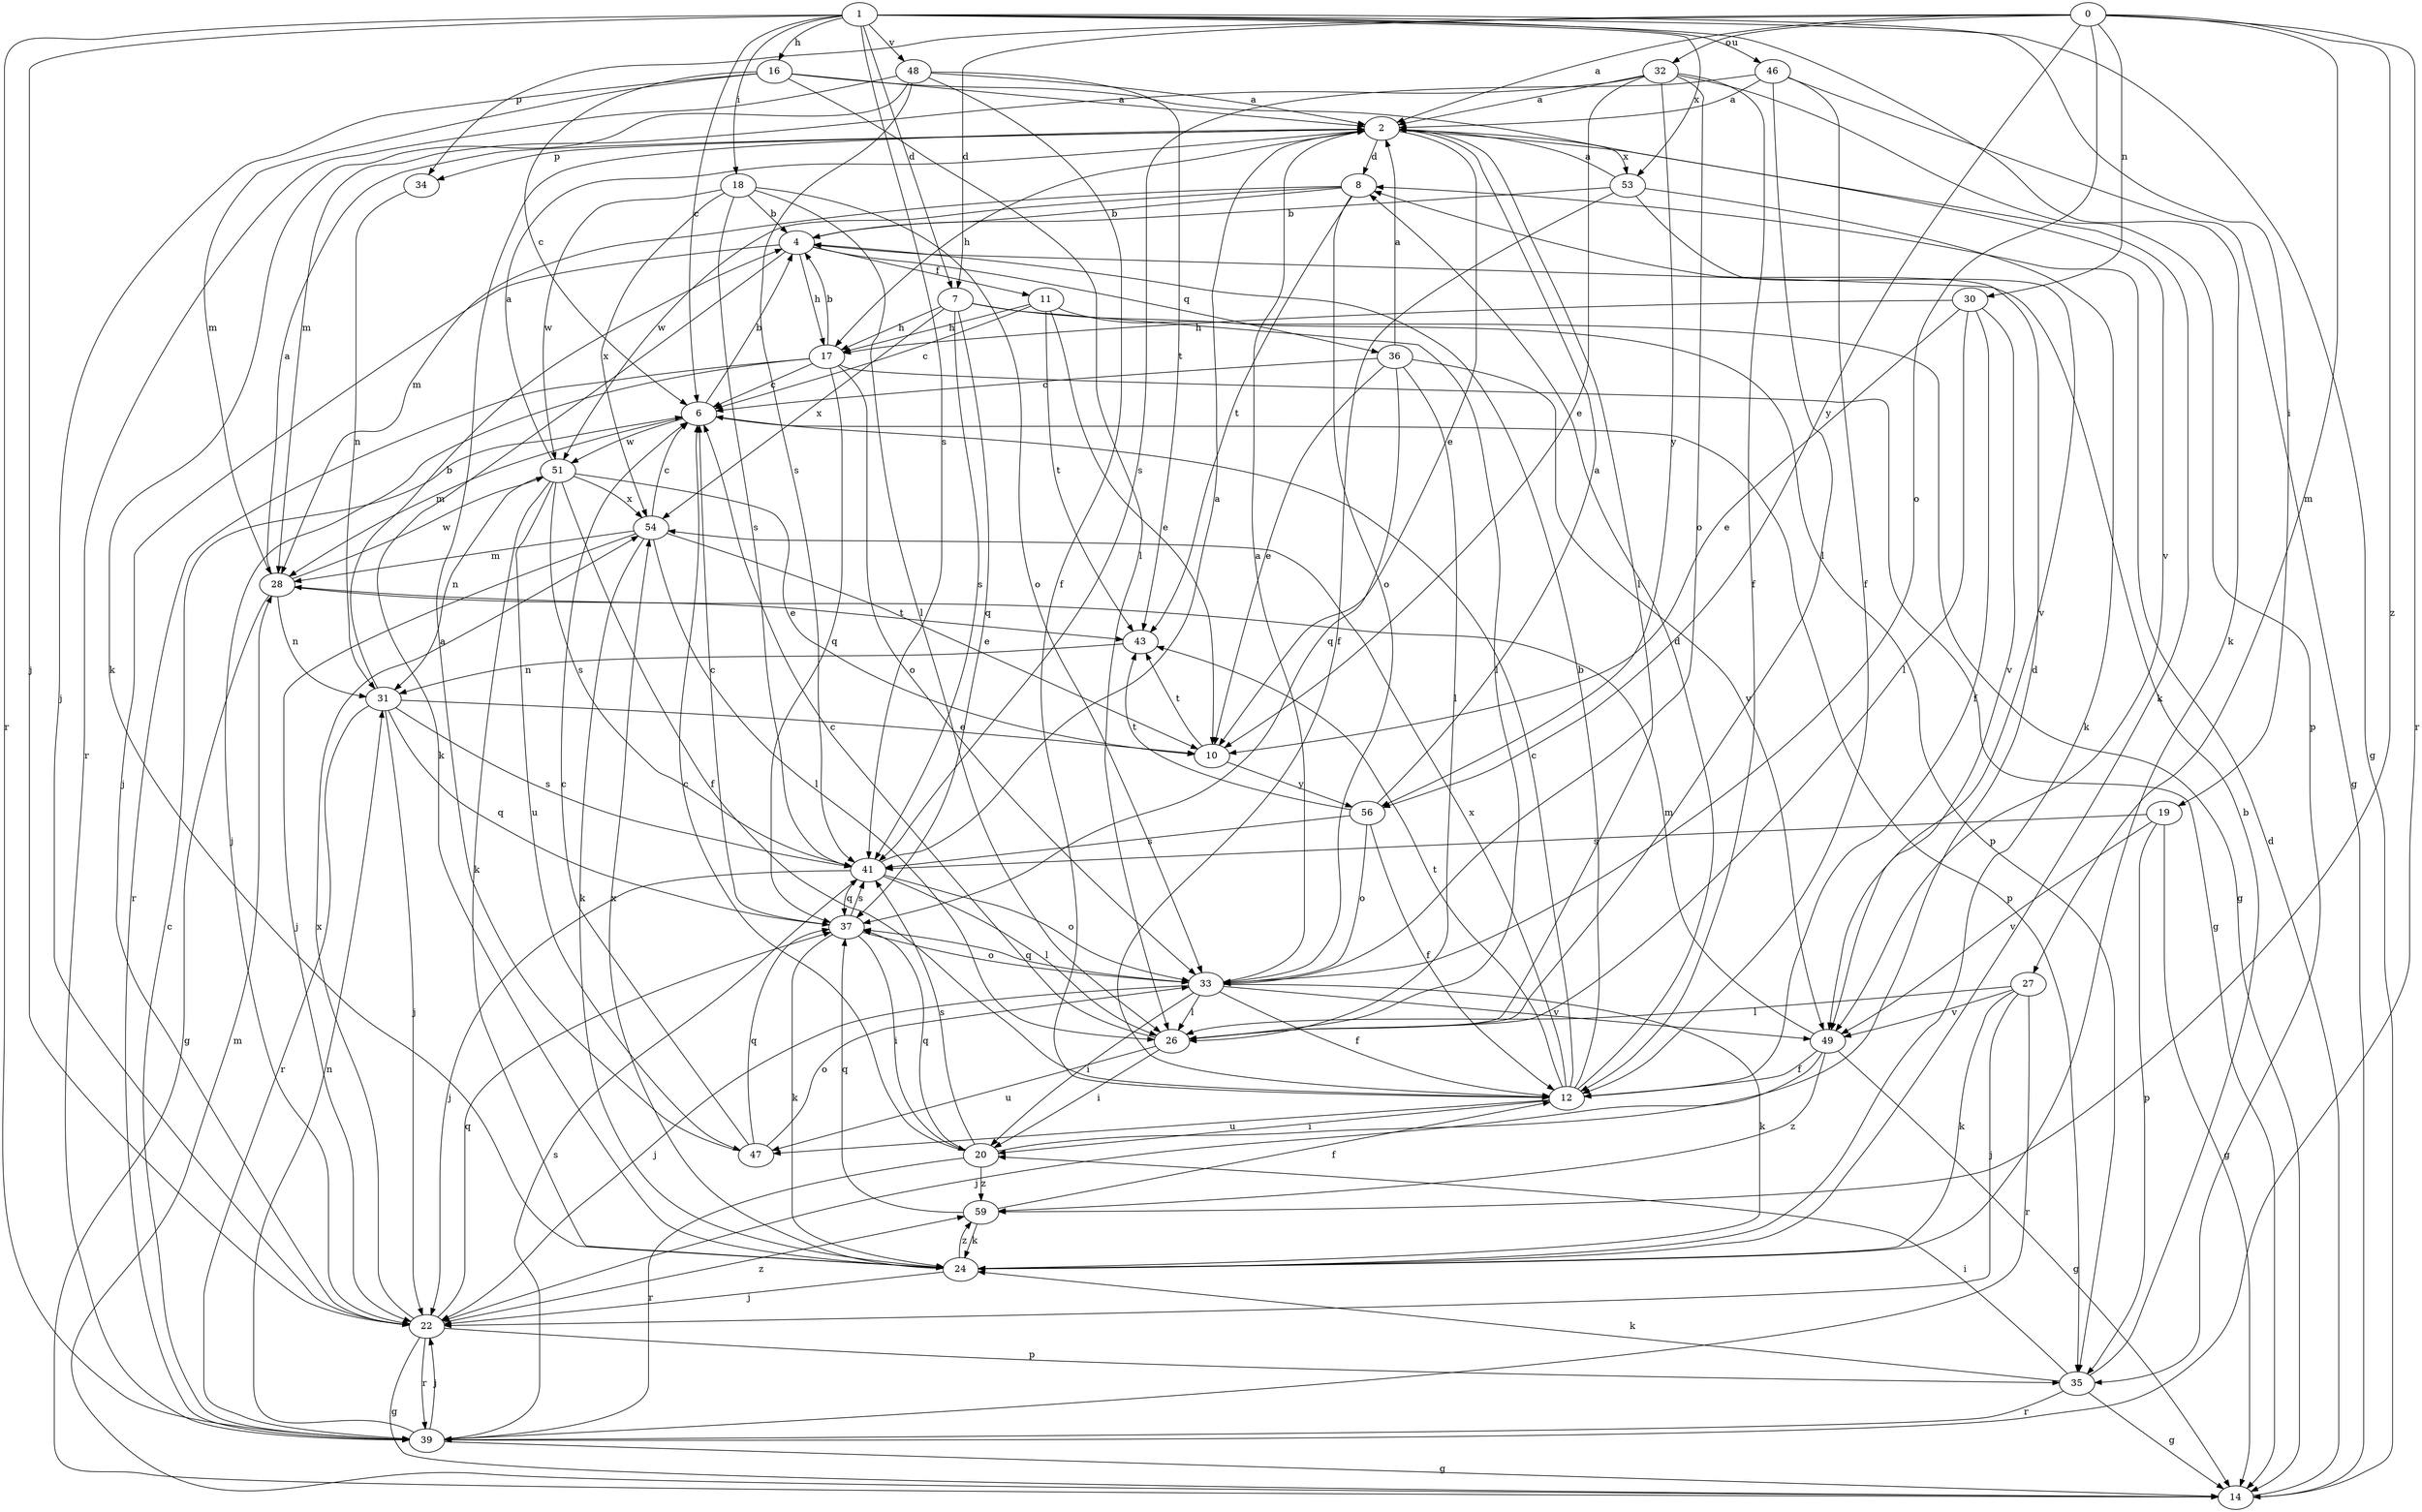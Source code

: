 strict digraph  {
0;
1;
2;
4;
6;
7;
8;
10;
11;
12;
14;
16;
17;
18;
19;
20;
22;
24;
26;
27;
28;
30;
31;
32;
33;
34;
35;
36;
37;
39;
41;
43;
46;
47;
48;
49;
51;
53;
54;
56;
59;
0 -> 2  [label=a];
0 -> 7  [label=d];
0 -> 27  [label=m];
0 -> 30  [label=n];
0 -> 32  [label=o];
0 -> 33  [label=o];
0 -> 34  [label=p];
0 -> 39  [label=r];
0 -> 56  [label=y];
0 -> 59  [label=z];
1 -> 6  [label=c];
1 -> 7  [label=d];
1 -> 14  [label=g];
1 -> 16  [label=h];
1 -> 18  [label=i];
1 -> 19  [label=i];
1 -> 22  [label=j];
1 -> 24  [label=k];
1 -> 39  [label=r];
1 -> 41  [label=s];
1 -> 46  [label=u];
1 -> 48  [label=v];
1 -> 53  [label=x];
2 -> 8  [label=d];
2 -> 10  [label=e];
2 -> 17  [label=h];
2 -> 24  [label=k];
2 -> 26  [label=l];
2 -> 34  [label=p];
2 -> 53  [label=x];
4 -> 11  [label=f];
4 -> 17  [label=h];
4 -> 22  [label=j];
4 -> 24  [label=k];
4 -> 36  [label=q];
6 -> 4  [label=b];
6 -> 28  [label=m];
6 -> 35  [label=p];
6 -> 51  [label=w];
7 -> 14  [label=g];
7 -> 17  [label=h];
7 -> 26  [label=l];
7 -> 37  [label=q];
7 -> 41  [label=s];
7 -> 54  [label=x];
8 -> 4  [label=b];
8 -> 28  [label=m];
8 -> 33  [label=o];
8 -> 43  [label=t];
8 -> 51  [label=w];
10 -> 43  [label=t];
10 -> 56  [label=y];
11 -> 6  [label=c];
11 -> 10  [label=e];
11 -> 17  [label=h];
11 -> 35  [label=p];
11 -> 43  [label=t];
12 -> 4  [label=b];
12 -> 6  [label=c];
12 -> 8  [label=d];
12 -> 20  [label=i];
12 -> 43  [label=t];
12 -> 47  [label=u];
12 -> 54  [label=x];
14 -> 8  [label=d];
14 -> 28  [label=m];
16 -> 2  [label=a];
16 -> 6  [label=c];
16 -> 22  [label=j];
16 -> 26  [label=l];
16 -> 28  [label=m];
16 -> 49  [label=v];
17 -> 4  [label=b];
17 -> 6  [label=c];
17 -> 14  [label=g];
17 -> 22  [label=j];
17 -> 33  [label=o];
17 -> 37  [label=q];
17 -> 39  [label=r];
18 -> 4  [label=b];
18 -> 26  [label=l];
18 -> 33  [label=o];
18 -> 41  [label=s];
18 -> 51  [label=w];
18 -> 54  [label=x];
19 -> 14  [label=g];
19 -> 35  [label=p];
19 -> 41  [label=s];
19 -> 49  [label=v];
20 -> 6  [label=c];
20 -> 8  [label=d];
20 -> 37  [label=q];
20 -> 39  [label=r];
20 -> 41  [label=s];
20 -> 59  [label=z];
22 -> 14  [label=g];
22 -> 35  [label=p];
22 -> 37  [label=q];
22 -> 39  [label=r];
22 -> 54  [label=x];
22 -> 59  [label=z];
24 -> 22  [label=j];
24 -> 54  [label=x];
24 -> 59  [label=z];
26 -> 6  [label=c];
26 -> 20  [label=i];
26 -> 47  [label=u];
27 -> 22  [label=j];
27 -> 24  [label=k];
27 -> 26  [label=l];
27 -> 39  [label=r];
27 -> 49  [label=v];
28 -> 2  [label=a];
28 -> 14  [label=g];
28 -> 31  [label=n];
28 -> 43  [label=t];
28 -> 51  [label=w];
30 -> 10  [label=e];
30 -> 12  [label=f];
30 -> 17  [label=h];
30 -> 26  [label=l];
30 -> 49  [label=v];
31 -> 4  [label=b];
31 -> 10  [label=e];
31 -> 22  [label=j];
31 -> 37  [label=q];
31 -> 39  [label=r];
31 -> 41  [label=s];
32 -> 2  [label=a];
32 -> 10  [label=e];
32 -> 12  [label=f];
32 -> 28  [label=m];
32 -> 33  [label=o];
32 -> 35  [label=p];
32 -> 56  [label=y];
33 -> 2  [label=a];
33 -> 12  [label=f];
33 -> 20  [label=i];
33 -> 22  [label=j];
33 -> 24  [label=k];
33 -> 26  [label=l];
33 -> 37  [label=q];
33 -> 49  [label=v];
34 -> 31  [label=n];
35 -> 4  [label=b];
35 -> 14  [label=g];
35 -> 20  [label=i];
35 -> 24  [label=k];
35 -> 39  [label=r];
36 -> 2  [label=a];
36 -> 6  [label=c];
36 -> 10  [label=e];
36 -> 26  [label=l];
36 -> 37  [label=q];
36 -> 49  [label=v];
37 -> 6  [label=c];
37 -> 20  [label=i];
37 -> 24  [label=k];
37 -> 33  [label=o];
37 -> 41  [label=s];
39 -> 6  [label=c];
39 -> 14  [label=g];
39 -> 22  [label=j];
39 -> 31  [label=n];
39 -> 41  [label=s];
41 -> 2  [label=a];
41 -> 22  [label=j];
41 -> 26  [label=l];
41 -> 33  [label=o];
41 -> 37  [label=q];
43 -> 31  [label=n];
46 -> 2  [label=a];
46 -> 12  [label=f];
46 -> 14  [label=g];
46 -> 26  [label=l];
46 -> 41  [label=s];
47 -> 2  [label=a];
47 -> 6  [label=c];
47 -> 33  [label=o];
47 -> 37  [label=q];
48 -> 2  [label=a];
48 -> 12  [label=f];
48 -> 24  [label=k];
48 -> 39  [label=r];
48 -> 41  [label=s];
48 -> 43  [label=t];
49 -> 12  [label=f];
49 -> 14  [label=g];
49 -> 22  [label=j];
49 -> 28  [label=m];
49 -> 59  [label=z];
51 -> 2  [label=a];
51 -> 10  [label=e];
51 -> 12  [label=f];
51 -> 24  [label=k];
51 -> 31  [label=n];
51 -> 41  [label=s];
51 -> 47  [label=u];
51 -> 54  [label=x];
53 -> 2  [label=a];
53 -> 4  [label=b];
53 -> 12  [label=f];
53 -> 24  [label=k];
53 -> 49  [label=v];
54 -> 6  [label=c];
54 -> 10  [label=e];
54 -> 22  [label=j];
54 -> 24  [label=k];
54 -> 26  [label=l];
54 -> 28  [label=m];
56 -> 2  [label=a];
56 -> 12  [label=f];
56 -> 33  [label=o];
56 -> 41  [label=s];
56 -> 43  [label=t];
59 -> 12  [label=f];
59 -> 24  [label=k];
59 -> 37  [label=q];
}
